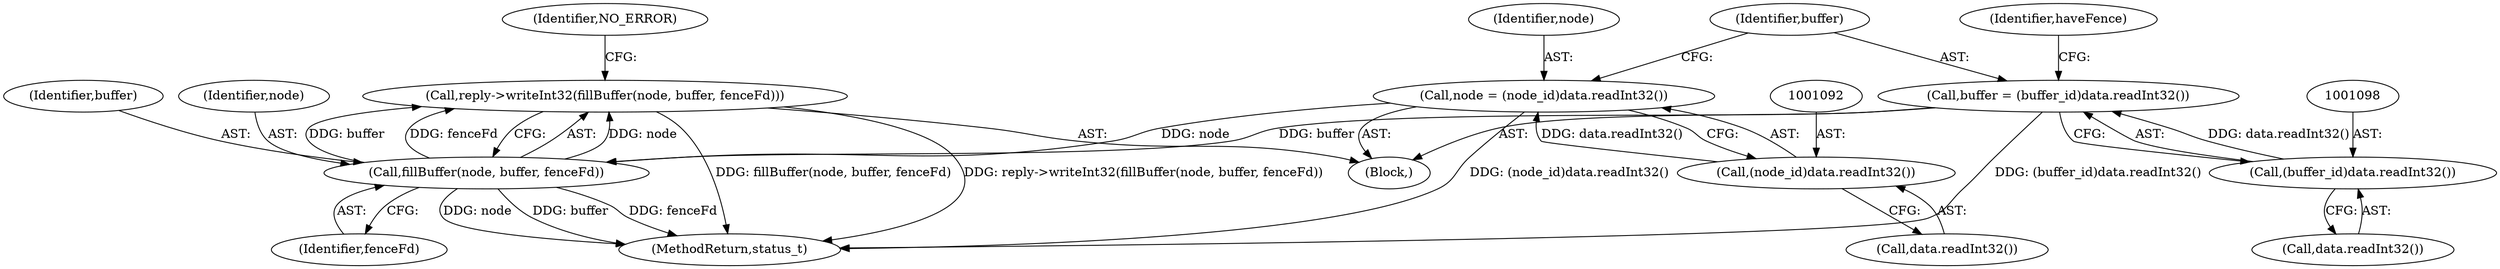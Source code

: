 digraph "0_Android_8d87321b704cb3f88e8cae668937d001fd63d5e3@API" {
"1001106" [label="(Call,reply->writeInt32(fillBuffer(node, buffer, fenceFd)))"];
"1001107" [label="(Call,fillBuffer(node, buffer, fenceFd))"];
"1001089" [label="(Call,node = (node_id)data.readInt32())"];
"1001091" [label="(Call,(node_id)data.readInt32())"];
"1001095" [label="(Call,buffer = (buffer_id)data.readInt32())"];
"1001097" [label="(Call,(buffer_id)data.readInt32())"];
"1001109" [label="(Identifier,buffer)"];
"1001207" [label="(MethodReturn,status_t)"];
"1001095" [label="(Call,buffer = (buffer_id)data.readInt32())"];
"1001096" [label="(Identifier,buffer)"];
"1001106" [label="(Call,reply->writeInt32(fillBuffer(node, buffer, fenceFd)))"];
"1001093" [label="(Call,data.readInt32())"];
"1001112" [label="(Identifier,NO_ERROR)"];
"1001108" [label="(Identifier,node)"];
"1001097" [label="(Call,(buffer_id)data.readInt32())"];
"1001102" [label="(Identifier,haveFence)"];
"1001107" [label="(Call,fillBuffer(node, buffer, fenceFd))"];
"1001091" [label="(Call,(node_id)data.readInt32())"];
"1001090" [label="(Identifier,node)"];
"1001099" [label="(Call,data.readInt32())"];
"1001110" [label="(Identifier,fenceFd)"];
"1001089" [label="(Call,node = (node_id)data.readInt32())"];
"1001083" [label="(Block,)"];
"1001106" -> "1001083"  [label="AST: "];
"1001106" -> "1001107"  [label="CFG: "];
"1001107" -> "1001106"  [label="AST: "];
"1001112" -> "1001106"  [label="CFG: "];
"1001106" -> "1001207"  [label="DDG: fillBuffer(node, buffer, fenceFd)"];
"1001106" -> "1001207"  [label="DDG: reply->writeInt32(fillBuffer(node, buffer, fenceFd))"];
"1001107" -> "1001106"  [label="DDG: node"];
"1001107" -> "1001106"  [label="DDG: buffer"];
"1001107" -> "1001106"  [label="DDG: fenceFd"];
"1001107" -> "1001110"  [label="CFG: "];
"1001108" -> "1001107"  [label="AST: "];
"1001109" -> "1001107"  [label="AST: "];
"1001110" -> "1001107"  [label="AST: "];
"1001107" -> "1001207"  [label="DDG: node"];
"1001107" -> "1001207"  [label="DDG: buffer"];
"1001107" -> "1001207"  [label="DDG: fenceFd"];
"1001089" -> "1001107"  [label="DDG: node"];
"1001095" -> "1001107"  [label="DDG: buffer"];
"1001089" -> "1001083"  [label="AST: "];
"1001089" -> "1001091"  [label="CFG: "];
"1001090" -> "1001089"  [label="AST: "];
"1001091" -> "1001089"  [label="AST: "];
"1001096" -> "1001089"  [label="CFG: "];
"1001089" -> "1001207"  [label="DDG: (node_id)data.readInt32()"];
"1001091" -> "1001089"  [label="DDG: data.readInt32()"];
"1001091" -> "1001093"  [label="CFG: "];
"1001092" -> "1001091"  [label="AST: "];
"1001093" -> "1001091"  [label="AST: "];
"1001095" -> "1001083"  [label="AST: "];
"1001095" -> "1001097"  [label="CFG: "];
"1001096" -> "1001095"  [label="AST: "];
"1001097" -> "1001095"  [label="AST: "];
"1001102" -> "1001095"  [label="CFG: "];
"1001095" -> "1001207"  [label="DDG: (buffer_id)data.readInt32()"];
"1001097" -> "1001095"  [label="DDG: data.readInt32()"];
"1001097" -> "1001099"  [label="CFG: "];
"1001098" -> "1001097"  [label="AST: "];
"1001099" -> "1001097"  [label="AST: "];
}
